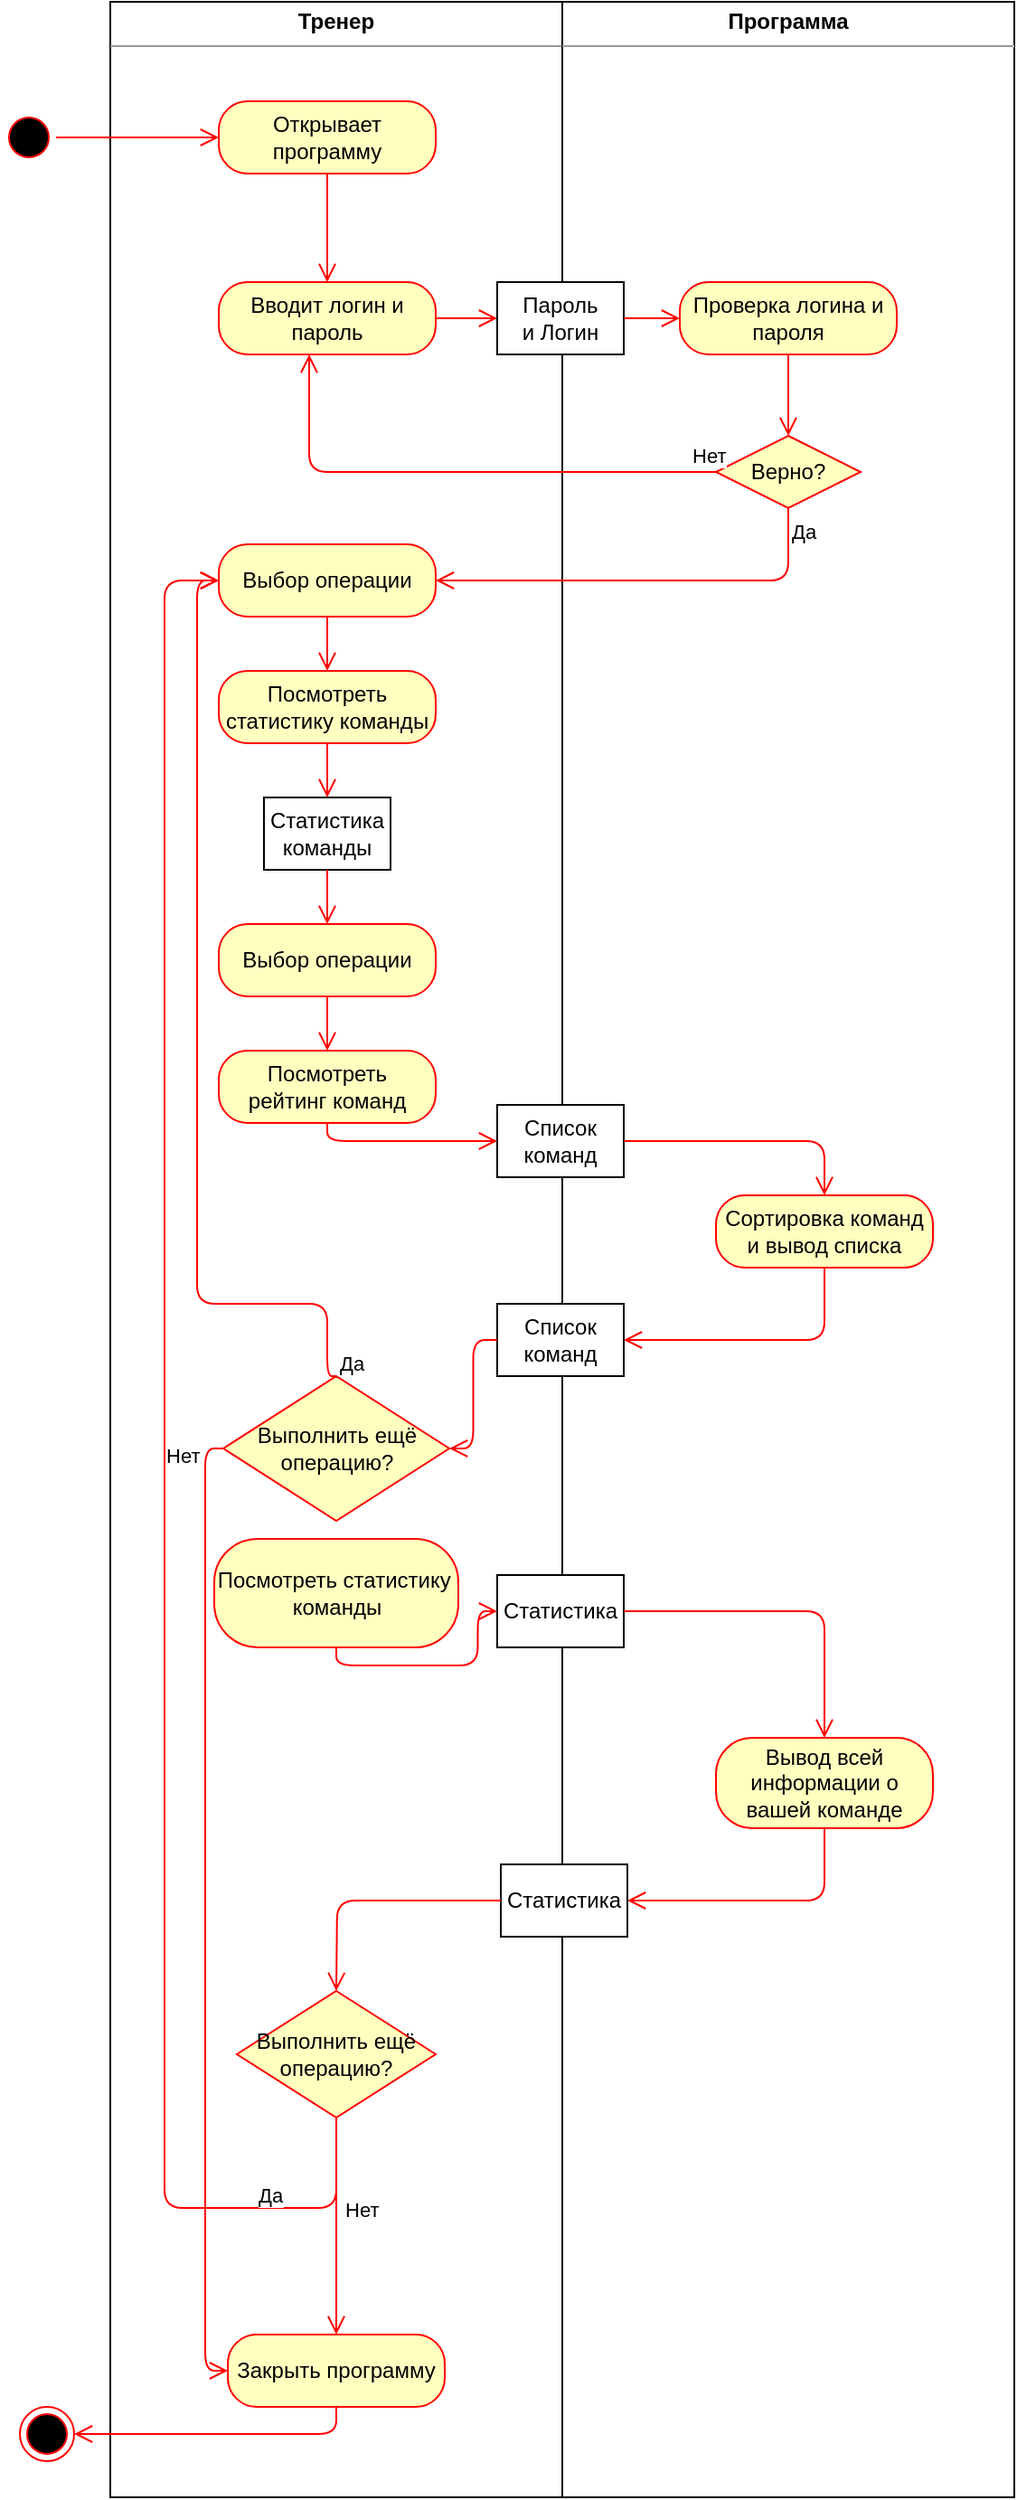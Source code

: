 <mxfile version="13.10.0" type="device"><diagram id="B7SZ5iyLzlKSN7lGyWWd" name="Page-1"><mxGraphModel dx="1355" dy="825" grid="1" gridSize="10" guides="1" tooltips="1" connect="1" arrows="1" fold="1" page="1" pageScale="1" pageWidth="827" pageHeight="1169" math="0" shadow="0"><root><mxCell id="0"/><mxCell id="1" parent="0"/><mxCell id="MZ8LJpzVsivUFGEbrYPJ-13" value="&lt;p style=&quot;margin: 0px ; margin-top: 4px ; text-align: center&quot;&gt;&lt;b&gt;Тренер&lt;/b&gt;&lt;/p&gt;&lt;hr size=&quot;1&quot;&gt;&lt;div style=&quot;height: 2px&quot;&gt;&lt;/div&gt;" style="verticalAlign=top;align=left;overflow=fill;fontSize=12;fontFamily=Helvetica;html=1;" parent="1" vertex="1"><mxGeometry x="100" y="40" width="250" height="1380" as="geometry"/></mxCell><mxCell id="MZ8LJpzVsivUFGEbrYPJ-14" value="&lt;p style=&quot;margin: 0px ; margin-top: 4px ; text-align: center&quot;&gt;&lt;b&gt;Программа&lt;/b&gt;&lt;/p&gt;&lt;hr size=&quot;1&quot;&gt;&lt;div style=&quot;height: 2px&quot;&gt;&lt;/div&gt;" style="verticalAlign=top;align=left;overflow=fill;fontSize=12;fontFamily=Helvetica;html=1;" parent="1" vertex="1"><mxGeometry x="350" y="40" width="250" height="1380" as="geometry"/></mxCell><mxCell id="MZ8LJpzVsivUFGEbrYPJ-15" value="" style="ellipse;html=1;shape=startState;fillColor=#000000;strokeColor=#ff0000;" parent="1" vertex="1"><mxGeometry x="40" y="100" width="30" height="30" as="geometry"/></mxCell><mxCell id="MZ8LJpzVsivUFGEbrYPJ-16" value="" style="edgeStyle=orthogonalEdgeStyle;html=1;verticalAlign=bottom;endArrow=open;endSize=8;strokeColor=#ff0000;" parent="1" source="MZ8LJpzVsivUFGEbrYPJ-15" target="MZ8LJpzVsivUFGEbrYPJ-17" edge="1"><mxGeometry relative="1" as="geometry"><mxPoint x="55" y="180" as="targetPoint"/></mxGeometry></mxCell><mxCell id="MZ8LJpzVsivUFGEbrYPJ-17" value="Открывает программу" style="rounded=1;whiteSpace=wrap;html=1;arcSize=40;fontColor=#000000;fillColor=#ffffc0;strokeColor=#ff0000;" parent="1" vertex="1"><mxGeometry x="160" y="95" width="120" height="40" as="geometry"/></mxCell><mxCell id="MZ8LJpzVsivUFGEbrYPJ-18" value="" style="edgeStyle=orthogonalEdgeStyle;html=1;verticalAlign=bottom;endArrow=open;endSize=8;strokeColor=#ff0000;entryX=0.5;entryY=0;entryDx=0;entryDy=0;" parent="1" source="MZ8LJpzVsivUFGEbrYPJ-17" target="MZ8LJpzVsivUFGEbrYPJ-19" edge="1"><mxGeometry relative="1" as="geometry"><mxPoint x="210" y="195" as="targetPoint"/></mxGeometry></mxCell><mxCell id="MZ8LJpzVsivUFGEbrYPJ-19" value="Вводит логин и пароль" style="rounded=1;whiteSpace=wrap;html=1;arcSize=40;fontColor=#000000;fillColor=#ffffc0;strokeColor=#ff0000;" parent="1" vertex="1"><mxGeometry x="160" y="195" width="120" height="40" as="geometry"/></mxCell><mxCell id="MZ8LJpzVsivUFGEbrYPJ-20" value="" style="edgeStyle=orthogonalEdgeStyle;html=1;verticalAlign=bottom;endArrow=open;endSize=8;strokeColor=#ff0000;entryX=0;entryY=0.5;entryDx=0;entryDy=0;" parent="1" source="MZ8LJpzVsivUFGEbrYPJ-19" target="Nt48JhGU6ijnPrf9L-mp-1" edge="1"><mxGeometry relative="1" as="geometry"><mxPoint x="210" y="295" as="targetPoint"/></mxGeometry></mxCell><mxCell id="MZ8LJpzVsivUFGEbrYPJ-21" value="Верно?" style="rhombus;whiteSpace=wrap;html=1;fillColor=#ffffc0;strokeColor=#ff0000;" parent="1" vertex="1"><mxGeometry x="435" y="280" width="80" height="40" as="geometry"/></mxCell><mxCell id="MZ8LJpzVsivUFGEbrYPJ-22" value="Нет" style="edgeStyle=orthogonalEdgeStyle;html=1;align=left;verticalAlign=bottom;endArrow=open;endSize=8;strokeColor=#ff0000;" parent="1" source="MZ8LJpzVsivUFGEbrYPJ-21" target="MZ8LJpzVsivUFGEbrYPJ-19" edge="1"><mxGeometry x="-0.897" relative="1" as="geometry"><mxPoint x="600" y="300" as="targetPoint"/><Array as="points"><mxPoint x="210" y="300"/></Array><mxPoint as="offset"/></mxGeometry></mxCell><mxCell id="MZ8LJpzVsivUFGEbrYPJ-23" value="Да" style="edgeStyle=orthogonalEdgeStyle;html=1;align=left;verticalAlign=top;endArrow=open;endSize=8;strokeColor=#ff0000;entryX=1;entryY=0.5;entryDx=0;entryDy=0;exitX=0.5;exitY=1;exitDx=0;exitDy=0;" parent="1" source="MZ8LJpzVsivUFGEbrYPJ-21" target="MZ8LJpzVsivUFGEbrYPJ-27" edge="1"><mxGeometry x="-1" relative="1" as="geometry"><mxPoint x="460" y="380" as="targetPoint"/></mxGeometry></mxCell><mxCell id="MZ8LJpzVsivUFGEbrYPJ-24" value="Проверка логина и пароля" style="rounded=1;whiteSpace=wrap;html=1;arcSize=40;fontColor=#000000;fillColor=#ffffc0;strokeColor=#ff0000;" parent="1" vertex="1"><mxGeometry x="415" y="195" width="120" height="40" as="geometry"/></mxCell><mxCell id="MZ8LJpzVsivUFGEbrYPJ-26" value="" style="edgeStyle=orthogonalEdgeStyle;html=1;verticalAlign=bottom;endArrow=open;endSize=8;strokeColor=#ff0000;exitX=0.5;exitY=1;exitDx=0;exitDy=0;" parent="1" source="MZ8LJpzVsivUFGEbrYPJ-24" target="MZ8LJpzVsivUFGEbrYPJ-21" edge="1"><mxGeometry relative="1" as="geometry"><mxPoint x="547.5" y="260" as="targetPoint"/><mxPoint x="402.5" y="260" as="sourcePoint"/></mxGeometry></mxCell><mxCell id="MZ8LJpzVsivUFGEbrYPJ-27" value="Выбор операции" style="rounded=1;whiteSpace=wrap;html=1;arcSize=40;fontColor=#000000;fillColor=#ffffc0;strokeColor=#ff0000;" parent="1" vertex="1"><mxGeometry x="160" y="340" width="120" height="40" as="geometry"/></mxCell><mxCell id="QJ93TgINA9FgZdaHrexS-1" value="Посмотреть статистику команды" style="rounded=1;whiteSpace=wrap;html=1;arcSize=40;fontColor=#000000;fillColor=#ffffc0;strokeColor=#ff0000;" parent="1" vertex="1"><mxGeometry x="160" y="410" width="120" height="40" as="geometry"/></mxCell><mxCell id="QJ93TgINA9FgZdaHrexS-2" value="" style="edgeStyle=orthogonalEdgeStyle;html=1;verticalAlign=bottom;endArrow=open;endSize=8;strokeColor=#ff0000;" parent="1" source="MZ8LJpzVsivUFGEbrYPJ-27" target="QJ93TgINA9FgZdaHrexS-1" edge="1"><mxGeometry relative="1" as="geometry"><mxPoint x="425" y="225" as="targetPoint"/><mxPoint x="280" y="225" as="sourcePoint"/></mxGeometry></mxCell><mxCell id="QJ93TgINA9FgZdaHrexS-3" value="Посмотреть&lt;br&gt;рейтинг команд" style="rounded=1;whiteSpace=wrap;html=1;arcSize=40;fontColor=#000000;fillColor=#ffffc0;strokeColor=#ff0000;" parent="1" vertex="1"><mxGeometry x="160" y="620" width="120" height="40" as="geometry"/></mxCell><mxCell id="QJ93TgINA9FgZdaHrexS-5" value="" style="edgeStyle=orthogonalEdgeStyle;html=1;verticalAlign=bottom;endArrow=open;endSize=8;strokeColor=#ff0000;exitX=0.5;exitY=1;exitDx=0;exitDy=0;" parent="1" source="QJ93TgINA9FgZdaHrexS-1" target="4vZoCYrwV0wQFlPVz_kk-1" edge="1"><mxGeometry relative="1" as="geometry"><mxPoint x="345" y="500" as="targetPoint"/><mxPoint x="200" y="500" as="sourcePoint"/></mxGeometry></mxCell><mxCell id="QJ93TgINA9FgZdaHrexS-8" value="Список&lt;br&gt;команд" style="rounded=0;whiteSpace=wrap;html=1;" parent="1" vertex="1"><mxGeometry x="314" y="650" width="70" height="40" as="geometry"/></mxCell><mxCell id="QJ93TgINA9FgZdaHrexS-11" value="Сортировка команд&lt;br&gt;и вывод списка" style="rounded=1;whiteSpace=wrap;html=1;arcSize=40;fontColor=#000000;fillColor=#ffffc0;strokeColor=#ff0000;" parent="1" vertex="1"><mxGeometry x="435" y="700" width="120" height="40" as="geometry"/></mxCell><mxCell id="QJ93TgINA9FgZdaHrexS-13" value="" style="edgeStyle=orthogonalEdgeStyle;html=1;verticalAlign=bottom;endArrow=open;endSize=8;strokeColor=#ff0000;exitX=1;exitY=0.5;exitDx=0;exitDy=0;entryX=0.5;entryY=0;entryDx=0;entryDy=0;" parent="1" source="QJ93TgINA9FgZdaHrexS-8" target="QJ93TgINA9FgZdaHrexS-11" edge="1"><mxGeometry relative="1" as="geometry"><mxPoint x="324" y="640.0" as="targetPoint"/><mxPoint x="380" y="630" as="sourcePoint"/></mxGeometry></mxCell><mxCell id="QJ93TgINA9FgZdaHrexS-14" value="" style="edgeStyle=orthogonalEdgeStyle;html=1;verticalAlign=bottom;endArrow=open;endSize=8;strokeColor=#ff0000;exitX=0.5;exitY=1;exitDx=0;exitDy=0;" parent="1" source="QJ93TgINA9FgZdaHrexS-3" target="QJ93TgINA9FgZdaHrexS-8" edge="1"><mxGeometry relative="1" as="geometry"><mxPoint x="220" y="690" as="targetPoint"/><mxPoint x="290.0" y="650.0" as="sourcePoint"/></mxGeometry></mxCell><mxCell id="QJ93TgINA9FgZdaHrexS-16" value="Список команд" style="rounded=0;whiteSpace=wrap;html=1;" parent="1" vertex="1"><mxGeometry x="314" y="760" width="70" height="40" as="geometry"/></mxCell><mxCell id="QJ93TgINA9FgZdaHrexS-17" value="" style="edgeStyle=orthogonalEdgeStyle;html=1;verticalAlign=bottom;endArrow=open;endSize=8;strokeColor=#ff0000;exitX=0.5;exitY=1;exitDx=0;exitDy=0;entryX=1;entryY=0.5;entryDx=0;entryDy=0;" parent="1" source="QJ93TgINA9FgZdaHrexS-11" target="QJ93TgINA9FgZdaHrexS-16" edge="1"><mxGeometry relative="1" as="geometry"><mxPoint x="440" y="640.0" as="targetPoint"/><mxPoint x="390" y="640.0" as="sourcePoint"/></mxGeometry></mxCell><mxCell id="QJ93TgINA9FgZdaHrexS-18" value="" style="edgeStyle=orthogonalEdgeStyle;html=1;verticalAlign=bottom;endArrow=open;endSize=8;strokeColor=#ff0000;entryX=1;entryY=0.5;entryDx=0;entryDy=0;" parent="1" source="QJ93TgINA9FgZdaHrexS-16" target="QJ93TgINA9FgZdaHrexS-21" edge="1"><mxGeometry relative="1" as="geometry"><mxPoint x="270.0" y="730.0" as="targetPoint"/><mxPoint x="356" y="790.0" as="sourcePoint"/></mxGeometry></mxCell><mxCell id="QJ93TgINA9FgZdaHrexS-21" value="Выполнить ещё операцию?" style="rhombus;whiteSpace=wrap;html=1;fillColor=#ffffc0;strokeColor=#ff0000;" parent="1" vertex="1"><mxGeometry x="162.5" y="800" width="125" height="80" as="geometry"/></mxCell><mxCell id="QJ93TgINA9FgZdaHrexS-22" value="Нет" style="edgeStyle=orthogonalEdgeStyle;html=1;align=left;verticalAlign=bottom;endArrow=open;endSize=8;strokeColor=#ff0000;exitX=0;exitY=0.5;exitDx=0;exitDy=0;entryX=0;entryY=0.5;entryDx=0;entryDy=0;" parent="1" source="QJ93TgINA9FgZdaHrexS-21" target="QJ93TgINA9FgZdaHrexS-24" edge="1"><mxGeometry x="-0.969" y="13" relative="1" as="geometry"><mxPoint x="315" y="840" as="targetPoint"/><mxPoint x="-25" as="offset"/></mxGeometry></mxCell><mxCell id="QJ93TgINA9FgZdaHrexS-23" value="Да" style="edgeStyle=orthogonalEdgeStyle;html=1;align=left;verticalAlign=top;endArrow=open;endSize=8;strokeColor=#ff0000;entryX=0;entryY=0.5;entryDx=0;entryDy=0;exitX=0.5;exitY=0;exitDx=0;exitDy=0;" parent="1" source="QJ93TgINA9FgZdaHrexS-21" target="MZ8LJpzVsivUFGEbrYPJ-27" edge="1"><mxGeometry x="-0.905" y="-5" relative="1" as="geometry"><mxPoint x="175" y="920" as="targetPoint"/><Array as="points"><mxPoint x="220" y="760"/><mxPoint x="148" y="760"/><mxPoint x="148" y="360"/></Array><mxPoint as="offset"/></mxGeometry></mxCell><mxCell id="QJ93TgINA9FgZdaHrexS-24" value="Закрыть программу" style="rounded=1;whiteSpace=wrap;html=1;arcSize=40;fontColor=#000000;fillColor=#ffffc0;strokeColor=#ff0000;" parent="1" vertex="1"><mxGeometry x="165" y="1330" width="120" height="40" as="geometry"/></mxCell><mxCell id="QJ93TgINA9FgZdaHrexS-25" value="" style="ellipse;html=1;shape=endState;fillColor=#000000;strokeColor=#ff0000;" parent="1" vertex="1"><mxGeometry x="50" y="1370" width="30" height="30" as="geometry"/></mxCell><mxCell id="QJ93TgINA9FgZdaHrexS-26" value="" style="edgeStyle=orthogonalEdgeStyle;html=1;verticalAlign=bottom;endArrow=open;endSize=8;strokeColor=#ff0000;exitX=0.5;exitY=1;exitDx=0;exitDy=0;entryX=1;entryY=0.5;entryDx=0;entryDy=0;" parent="1" source="QJ93TgINA9FgZdaHrexS-24" target="QJ93TgINA9FgZdaHrexS-25" edge="1"><mxGeometry relative="1" as="geometry"><mxPoint x="394" y="740" as="targetPoint"/><mxPoint x="500" y="660" as="sourcePoint"/></mxGeometry></mxCell><mxCell id="Nt48JhGU6ijnPrf9L-mp-1" value="Пароль&lt;br&gt;и Логин" style="rounded=0;whiteSpace=wrap;html=1;" parent="1" vertex="1"><mxGeometry x="314" y="195" width="70" height="40" as="geometry"/></mxCell><mxCell id="Nt48JhGU6ijnPrf9L-mp-2" value="" style="edgeStyle=orthogonalEdgeStyle;html=1;verticalAlign=bottom;endArrow=open;endSize=8;strokeColor=#ff0000;entryX=0;entryY=0.5;entryDx=0;entryDy=0;exitX=1;exitY=0.5;exitDx=0;exitDy=0;" parent="1" source="Nt48JhGU6ijnPrf9L-mp-1" target="MZ8LJpzVsivUFGEbrYPJ-24" edge="1"><mxGeometry relative="1" as="geometry"><mxPoint x="324" y="225" as="targetPoint"/><mxPoint x="280" y="225" as="sourcePoint"/></mxGeometry></mxCell><mxCell id="4vZoCYrwV0wQFlPVz_kk-1" value="Статистика команды" style="rounded=0;whiteSpace=wrap;html=1;" parent="1" vertex="1"><mxGeometry x="185" y="480" width="70" height="40" as="geometry"/></mxCell><mxCell id="4vZoCYrwV0wQFlPVz_kk-3" value="" style="edgeStyle=orthogonalEdgeStyle;html=1;verticalAlign=bottom;endArrow=open;endSize=8;strokeColor=#ff0000;exitX=0.5;exitY=1;exitDx=0;exitDy=0;entryX=0.5;entryY=0;entryDx=0;entryDy=0;" parent="1" source="4vZoCYrwV0wQFlPVz_kk-1" target="6jaJTVbDXqGmhnIbxs36-1" edge="1"><mxGeometry relative="1" as="geometry"><mxPoint x="220" y="620" as="targetPoint"/><mxPoint x="220" y="595" as="sourcePoint"/></mxGeometry></mxCell><mxCell id="6jaJTVbDXqGmhnIbxs36-1" value="Выбор операции" style="rounded=1;whiteSpace=wrap;html=1;arcSize=40;fontColor=#000000;fillColor=#ffffc0;strokeColor=#ff0000;" parent="1" vertex="1"><mxGeometry x="160" y="550" width="120" height="40" as="geometry"/></mxCell><mxCell id="6jaJTVbDXqGmhnIbxs36-5" value="" style="edgeStyle=orthogonalEdgeStyle;html=1;verticalAlign=bottom;endArrow=open;endSize=8;strokeColor=#ff0000;" parent="1" source="6jaJTVbDXqGmhnIbxs36-1" target="QJ93TgINA9FgZdaHrexS-3" edge="1"><mxGeometry relative="1" as="geometry"><mxPoint x="230" y="820" as="targetPoint"/><mxPoint x="230" y="780" as="sourcePoint"/></mxGeometry></mxCell><mxCell id="6jaJTVbDXqGmhnIbxs36-6" value="Посмотреть статистику&amp;nbsp;&lt;br&gt;команды" style="rounded=1;whiteSpace=wrap;html=1;arcSize=40;fontColor=#000000;fillColor=#ffffc0;strokeColor=#ff0000;" parent="1" vertex="1"><mxGeometry x="157.5" y="890" width="135" height="60" as="geometry"/></mxCell><mxCell id="6jaJTVbDXqGmhnIbxs36-7" value="Вывод всей информации о вашей команде" style="rounded=1;whiteSpace=wrap;html=1;arcSize=40;fontColor=#000000;fillColor=#ffffc0;strokeColor=#ff0000;" parent="1" vertex="1"><mxGeometry x="435" y="1000" width="120" height="50" as="geometry"/></mxCell><mxCell id="6jaJTVbDXqGmhnIbxs36-13" value="Статистика" style="rounded=0;whiteSpace=wrap;html=1;" parent="1" vertex="1"><mxGeometry x="314" y="910" width="70" height="40" as="geometry"/></mxCell><mxCell id="6jaJTVbDXqGmhnIbxs36-15" value="Выполнить ещё операцию?" style="rhombus;whiteSpace=wrap;html=1;fillColor=#ffffc0;strokeColor=#ff0000;" parent="1" vertex="1"><mxGeometry x="170" y="1140" width="110" height="70" as="geometry"/></mxCell><mxCell id="6jaJTVbDXqGmhnIbxs36-16" value="Нет" style="edgeStyle=orthogonalEdgeStyle;html=1;align=left;verticalAlign=bottom;endArrow=open;endSize=8;strokeColor=#ff0000;entryX=0.5;entryY=0;entryDx=0;entryDy=0;" parent="1" source="6jaJTVbDXqGmhnIbxs36-15" target="QJ93TgINA9FgZdaHrexS-24" edge="1"><mxGeometry y="3" relative="1" as="geometry"><mxPoint x="370" y="1260" as="targetPoint"/><mxPoint as="offset"/></mxGeometry></mxCell><mxCell id="6jaJTVbDXqGmhnIbxs36-17" value="Да" style="edgeStyle=orthogonalEdgeStyle;html=1;align=left;verticalAlign=top;endArrow=open;endSize=8;strokeColor=#ff0000;entryX=0;entryY=0.5;entryDx=0;entryDy=0;" parent="1" source="6jaJTVbDXqGmhnIbxs36-15" target="MZ8LJpzVsivUFGEbrYPJ-27" edge="1"><mxGeometry x="-0.823" y="-20" relative="1" as="geometry"><mxPoint x="230" y="1340" as="targetPoint"/><Array as="points"><mxPoint x="225" y="1260"/><mxPoint x="130" y="1260"/><mxPoint x="130" y="360"/></Array><mxPoint as="offset"/></mxGeometry></mxCell><mxCell id="6jaJTVbDXqGmhnIbxs36-18" value="" style="edgeStyle=orthogonalEdgeStyle;html=1;verticalAlign=bottom;endArrow=open;endSize=8;strokeColor=#ff0000;exitX=0.5;exitY=1;exitDx=0;exitDy=0;" parent="1" source="6jaJTVbDXqGmhnIbxs36-6" target="6jaJTVbDXqGmhnIbxs36-13" edge="1"><mxGeometry relative="1" as="geometry"><mxPoint x="230" y="700" as="targetPoint"/><mxPoint x="240" y="670" as="sourcePoint"/></mxGeometry></mxCell><mxCell id="6jaJTVbDXqGmhnIbxs36-20" value="" style="edgeStyle=orthogonalEdgeStyle;html=1;verticalAlign=bottom;endArrow=open;endSize=8;strokeColor=#ff0000;entryX=0.5;entryY=0;entryDx=0;entryDy=0;" parent="1" source="6jaJTVbDXqGmhnIbxs36-13" target="6jaJTVbDXqGmhnIbxs36-7" edge="1"><mxGeometry relative="1" as="geometry"><mxPoint x="235" y="1050" as="targetPoint"/><mxPoint x="225" y="1080" as="sourcePoint"/></mxGeometry></mxCell><mxCell id="6jaJTVbDXqGmhnIbxs36-21" value="" style="edgeStyle=orthogonalEdgeStyle;html=1;verticalAlign=bottom;endArrow=open;endSize=8;strokeColor=#ff0000;entryX=1;entryY=0.5;entryDx=0;entryDy=0;exitX=0.5;exitY=1;exitDx=0;exitDy=0;" parent="1" source="6jaJTVbDXqGmhnIbxs36-7" target="NfiIaOMMbLX0LhRumijP-1" edge="1"><mxGeometry relative="1" as="geometry"><mxPoint x="235" y="1120" as="targetPoint"/><mxPoint x="235" y="1090" as="sourcePoint"/></mxGeometry></mxCell><mxCell id="NfiIaOMMbLX0LhRumijP-1" value="Статистика" style="rounded=0;whiteSpace=wrap;html=1;" parent="1" vertex="1"><mxGeometry x="316" y="1070" width="70" height="40" as="geometry"/></mxCell><mxCell id="NfiIaOMMbLX0LhRumijP-4" value="" style="edgeStyle=orthogonalEdgeStyle;html=1;verticalAlign=bottom;endArrow=open;endSize=8;strokeColor=#ff0000;entryX=0.5;entryY=0;entryDx=0;entryDy=0;" parent="1" source="NfiIaOMMbLX0LhRumijP-1" edge="1"><mxGeometry relative="1" as="geometry"><mxPoint x="225" y="1140" as="targetPoint"/><mxPoint x="235" y="1080" as="sourcePoint"/></mxGeometry></mxCell></root></mxGraphModel></diagram></mxfile>